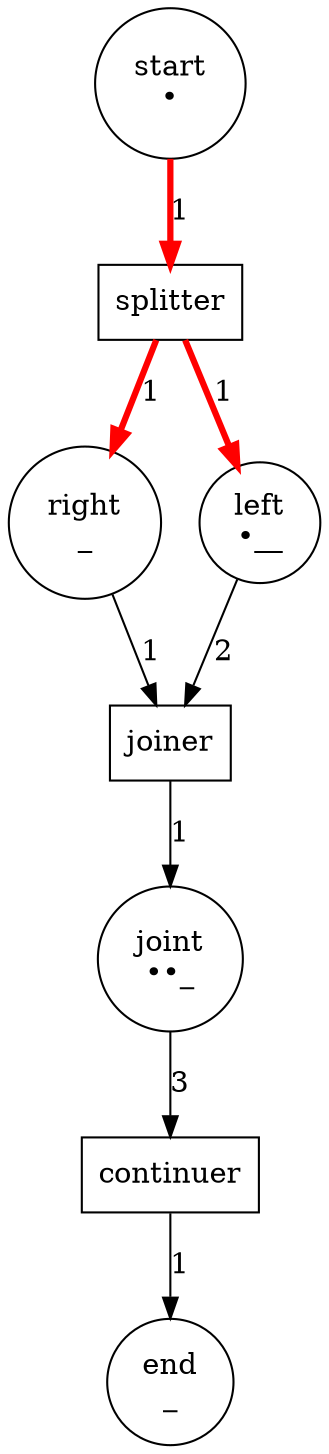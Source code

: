 digraph G {
0 [label="right\n_\n" shape=circle]
1 [label="left\n•__\n" shape=circle]
2 [label="end\n_\n" shape=circle]
3 [label="continuer" shape=box]
4 [label="joiner" shape=box]
5 [label="start\n•\n" shape=circle]
6 [label="splitter" shape=box]
7 [label="joint\n••_\n" shape=circle]

0 -> 4 [label="1" ] 
1 -> 4 [label="2" ] 
3 -> 2 [label="1" ] 
4 -> 7 [label="1" ] 
5 -> 6 [label="1" ,color=red,penwidth=3.0] 
6 -> 1 [label="1" ,color=red,penwidth=3.0] 
6 -> 0 [label="1" ,color=red,penwidth=3.0] 
7 -> 3 [label="3" ] 
}